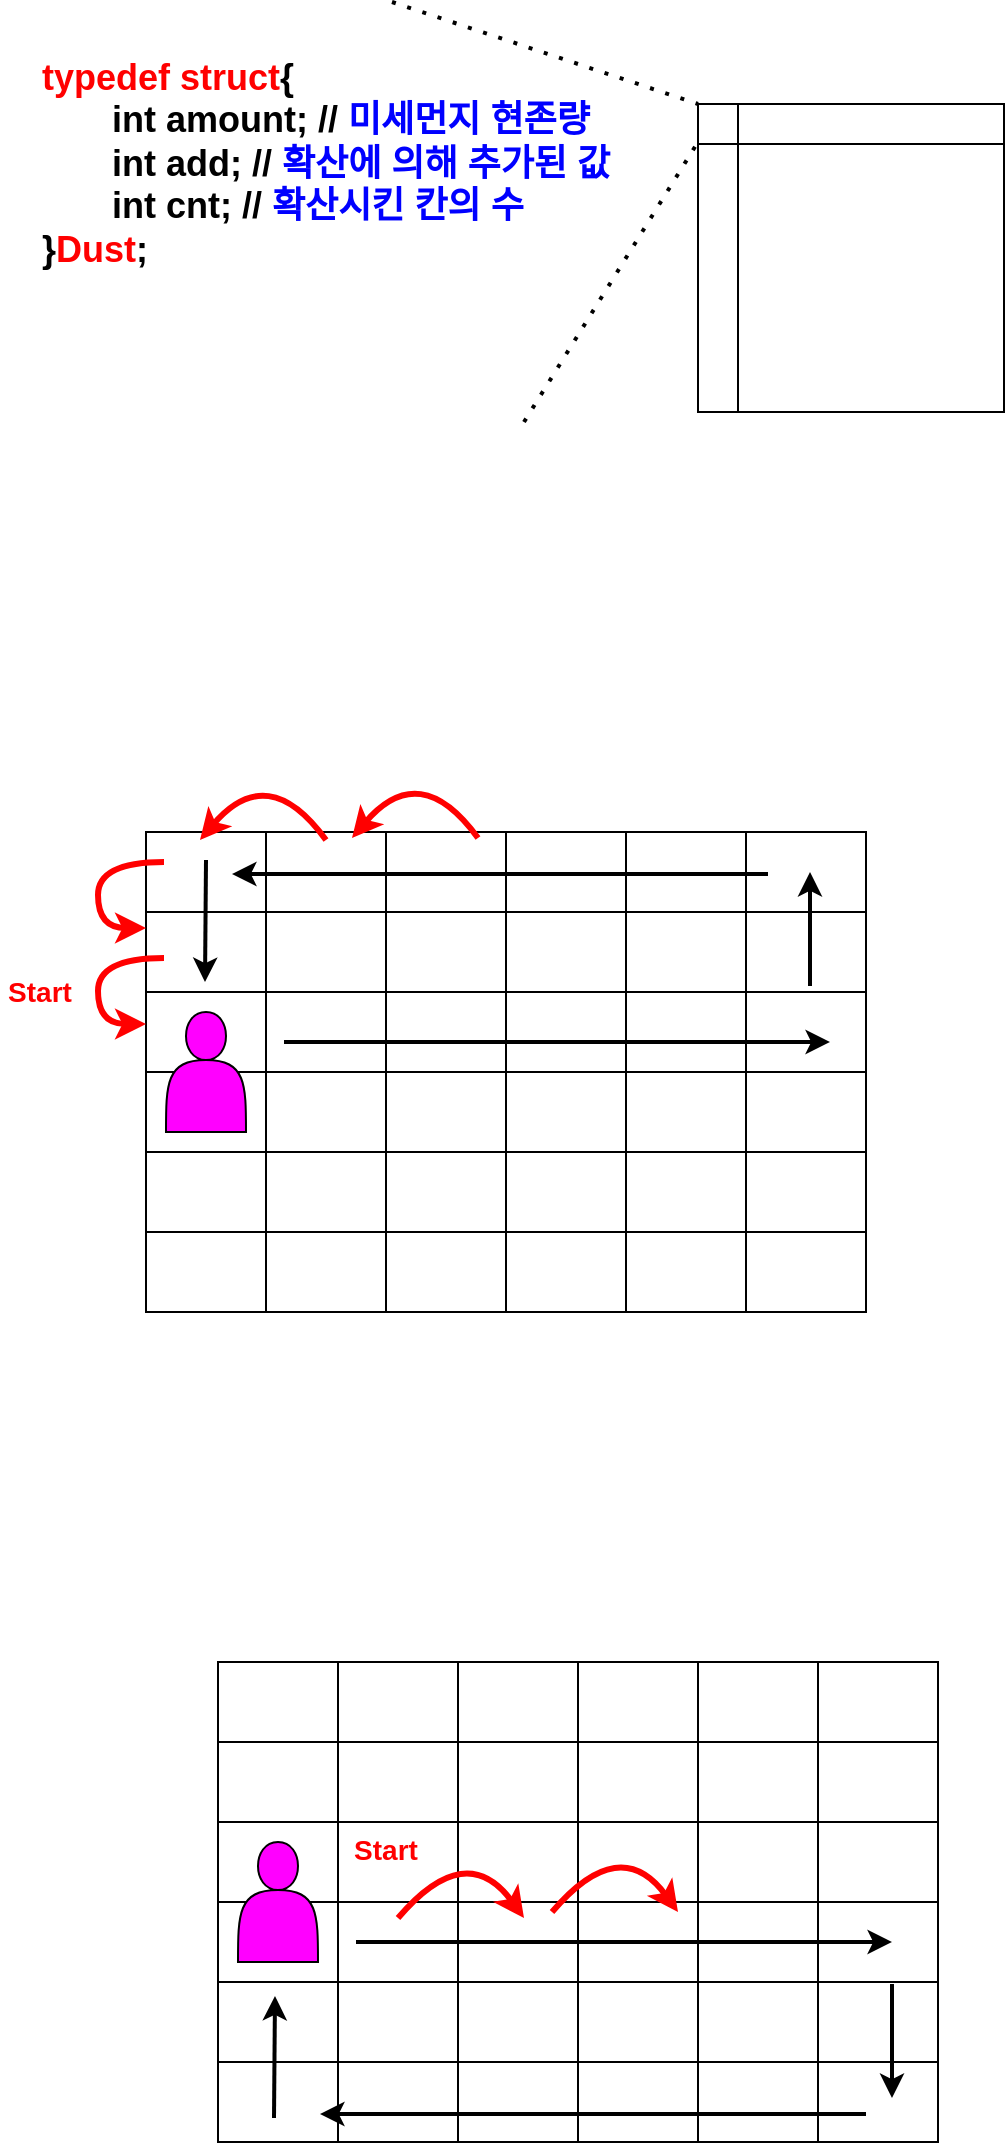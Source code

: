 <mxfile version="13.10.3" type="github">
  <diagram id="S2r66XX0g-EsAxE8tAft" name="Page-1">
    <mxGraphModel dx="1982" dy="837" grid="0" gridSize="10" guides="1" tooltips="1" connect="1" arrows="1" fold="1" page="0" pageScale="1" pageWidth="827" pageHeight="1169" math="0" shadow="0">
      <root>
        <mxCell id="0" />
        <mxCell id="1" parent="0" />
        <mxCell id="d57JCpqhOHIWvO8QlCZO-1" value="" style="shape=internalStorage;whiteSpace=wrap;html=1;backgroundOutline=1;" parent="1" vertex="1">
          <mxGeometry x="-481" y="-316" width="153" height="154" as="geometry" />
        </mxCell>
        <mxCell id="d57JCpqhOHIWvO8QlCZO-2" value="" style="endArrow=none;dashed=1;html=1;dashPattern=1 3;strokeWidth=2;entryX=0;entryY=0;entryDx=0;entryDy=0;" parent="1" target="d57JCpqhOHIWvO8QlCZO-1" edge="1">
          <mxGeometry width="50" height="50" relative="1" as="geometry">
            <mxPoint x="-634" y="-367" as="sourcePoint" />
            <mxPoint x="-604" y="-347" as="targetPoint" />
          </mxGeometry>
        </mxCell>
        <mxCell id="d57JCpqhOHIWvO8QlCZO-3" value="" style="endArrow=none;dashed=1;html=1;dashPattern=1 3;strokeWidth=2;" parent="1" edge="1">
          <mxGeometry width="50" height="50" relative="1" as="geometry">
            <mxPoint x="-568" y="-157" as="sourcePoint" />
            <mxPoint x="-481" y="-297" as="targetPoint" />
          </mxGeometry>
        </mxCell>
        <mxCell id="d57JCpqhOHIWvO8QlCZO-4" value="&lt;b style=&quot;font-size: 18px&quot;&gt;&lt;font color=&quot;#ff0000&quot;&gt;typedef struct&lt;/font&gt;{&lt;br&gt;&amp;nbsp; &amp;nbsp; &amp;nbsp; &amp;nbsp;int amount; // &lt;font color=&quot;#0000ff&quot;&gt;미세먼지 현존량&lt;/font&gt;&lt;br&gt;&amp;nbsp; &amp;nbsp; &amp;nbsp; &amp;nbsp;int add; // &lt;font color=&quot;#0000ff&quot;&gt;확산에 의해 추가된 값&lt;/font&gt;&lt;br&gt;&amp;nbsp; &amp;nbsp; &amp;nbsp; &amp;nbsp;int cnt; // &lt;font color=&quot;#0000ff&quot;&gt;확산시킨 칸의 수&lt;/font&gt;&lt;br&gt;}&lt;font color=&quot;#ff0000&quot;&gt;Dust&lt;/font&gt;;&lt;/b&gt;" style="text;html=1;strokeColor=none;fillColor=none;align=left;verticalAlign=middle;whiteSpace=wrap;rounded=0;" parent="1" vertex="1">
          <mxGeometry x="-811" y="-335" width="347" height="98" as="geometry" />
        </mxCell>
        <mxCell id="d57JCpqhOHIWvO8QlCZO-5" value="" style="shape=table;html=1;whiteSpace=wrap;startSize=0;container=1;collapsible=0;childLayout=tableLayout;" parent="1" vertex="1">
          <mxGeometry x="-757" y="48" width="180" height="120" as="geometry" />
        </mxCell>
        <mxCell id="d57JCpqhOHIWvO8QlCZO-6" value="" style="shape=partialRectangle;html=1;whiteSpace=wrap;collapsible=0;dropTarget=0;pointerEvents=0;fillColor=none;top=0;left=0;bottom=0;right=0;points=[[0,0.5],[1,0.5]];portConstraint=eastwest;" parent="d57JCpqhOHIWvO8QlCZO-5" vertex="1">
          <mxGeometry width="180" height="40" as="geometry" />
        </mxCell>
        <mxCell id="d57JCpqhOHIWvO8QlCZO-7" value="" style="shape=partialRectangle;html=1;whiteSpace=wrap;connectable=0;fillColor=none;top=0;left=0;bottom=0;right=0;overflow=hidden;" parent="d57JCpqhOHIWvO8QlCZO-6" vertex="1">
          <mxGeometry width="60" height="40" as="geometry" />
        </mxCell>
        <mxCell id="d57JCpqhOHIWvO8QlCZO-8" value="" style="shape=partialRectangle;html=1;whiteSpace=wrap;connectable=0;fillColor=none;top=0;left=0;bottom=0;right=0;overflow=hidden;" parent="d57JCpqhOHIWvO8QlCZO-6" vertex="1">
          <mxGeometry x="60" width="60" height="40" as="geometry" />
        </mxCell>
        <mxCell id="d57JCpqhOHIWvO8QlCZO-9" value="" style="shape=partialRectangle;html=1;whiteSpace=wrap;connectable=0;fillColor=none;top=0;left=0;bottom=0;right=0;overflow=hidden;" parent="d57JCpqhOHIWvO8QlCZO-6" vertex="1">
          <mxGeometry x="120" width="60" height="40" as="geometry" />
        </mxCell>
        <mxCell id="d57JCpqhOHIWvO8QlCZO-10" value="" style="shape=partialRectangle;html=1;whiteSpace=wrap;collapsible=0;dropTarget=0;pointerEvents=0;fillColor=none;top=0;left=0;bottom=0;right=0;points=[[0,0.5],[1,0.5]];portConstraint=eastwest;" parent="d57JCpqhOHIWvO8QlCZO-5" vertex="1">
          <mxGeometry y="40" width="180" height="40" as="geometry" />
        </mxCell>
        <mxCell id="d57JCpqhOHIWvO8QlCZO-11" value="" style="shape=partialRectangle;html=1;whiteSpace=wrap;connectable=0;fillColor=none;top=0;left=0;bottom=0;right=0;overflow=hidden;" parent="d57JCpqhOHIWvO8QlCZO-10" vertex="1">
          <mxGeometry width="60" height="40" as="geometry" />
        </mxCell>
        <mxCell id="d57JCpqhOHIWvO8QlCZO-12" value="" style="shape=partialRectangle;html=1;whiteSpace=wrap;connectable=0;fillColor=none;top=0;left=0;bottom=0;right=0;overflow=hidden;" parent="d57JCpqhOHIWvO8QlCZO-10" vertex="1">
          <mxGeometry x="60" width="60" height="40" as="geometry" />
        </mxCell>
        <mxCell id="d57JCpqhOHIWvO8QlCZO-13" value="" style="shape=partialRectangle;html=1;whiteSpace=wrap;connectable=0;fillColor=none;top=0;left=0;bottom=0;right=0;overflow=hidden;" parent="d57JCpqhOHIWvO8QlCZO-10" vertex="1">
          <mxGeometry x="120" width="60" height="40" as="geometry" />
        </mxCell>
        <mxCell id="d57JCpqhOHIWvO8QlCZO-14" value="" style="shape=partialRectangle;html=1;whiteSpace=wrap;collapsible=0;dropTarget=0;pointerEvents=0;fillColor=none;top=0;left=0;bottom=0;right=0;points=[[0,0.5],[1,0.5]];portConstraint=eastwest;" parent="d57JCpqhOHIWvO8QlCZO-5" vertex="1">
          <mxGeometry y="80" width="180" height="40" as="geometry" />
        </mxCell>
        <mxCell id="d57JCpqhOHIWvO8QlCZO-15" value="" style="shape=partialRectangle;html=1;whiteSpace=wrap;connectable=0;fillColor=none;top=0;left=0;bottom=0;right=0;overflow=hidden;" parent="d57JCpqhOHIWvO8QlCZO-14" vertex="1">
          <mxGeometry width="60" height="40" as="geometry" />
        </mxCell>
        <mxCell id="d57JCpqhOHIWvO8QlCZO-16" value="" style="shape=partialRectangle;html=1;whiteSpace=wrap;connectable=0;fillColor=none;top=0;left=0;bottom=0;right=0;overflow=hidden;" parent="d57JCpqhOHIWvO8QlCZO-14" vertex="1">
          <mxGeometry x="60" width="60" height="40" as="geometry" />
        </mxCell>
        <mxCell id="d57JCpqhOHIWvO8QlCZO-17" value="" style="shape=partialRectangle;html=1;whiteSpace=wrap;connectable=0;fillColor=none;top=0;left=0;bottom=0;right=0;overflow=hidden;" parent="d57JCpqhOHIWvO8QlCZO-14" vertex="1">
          <mxGeometry x="120" width="60" height="40" as="geometry" />
        </mxCell>
        <mxCell id="d57JCpqhOHIWvO8QlCZO-22" value="" style="shape=table;html=1;whiteSpace=wrap;startSize=0;container=1;collapsible=0;childLayout=tableLayout;" parent="1" vertex="1">
          <mxGeometry x="-577" y="48" width="180" height="120" as="geometry" />
        </mxCell>
        <mxCell id="d57JCpqhOHIWvO8QlCZO-23" value="" style="shape=partialRectangle;html=1;whiteSpace=wrap;collapsible=0;dropTarget=0;pointerEvents=0;fillColor=none;top=0;left=0;bottom=0;right=0;points=[[0,0.5],[1,0.5]];portConstraint=eastwest;" parent="d57JCpqhOHIWvO8QlCZO-22" vertex="1">
          <mxGeometry width="180" height="40" as="geometry" />
        </mxCell>
        <mxCell id="d57JCpqhOHIWvO8QlCZO-24" value="" style="shape=partialRectangle;html=1;whiteSpace=wrap;connectable=0;fillColor=none;top=0;left=0;bottom=0;right=0;overflow=hidden;" parent="d57JCpqhOHIWvO8QlCZO-23" vertex="1">
          <mxGeometry width="60" height="40" as="geometry" />
        </mxCell>
        <mxCell id="d57JCpqhOHIWvO8QlCZO-25" value="" style="shape=partialRectangle;html=1;whiteSpace=wrap;connectable=0;fillColor=none;top=0;left=0;bottom=0;right=0;overflow=hidden;" parent="d57JCpqhOHIWvO8QlCZO-23" vertex="1">
          <mxGeometry x="60" width="60" height="40" as="geometry" />
        </mxCell>
        <mxCell id="d57JCpqhOHIWvO8QlCZO-26" value="" style="shape=partialRectangle;html=1;whiteSpace=wrap;connectable=0;fillColor=none;top=0;left=0;bottom=0;right=0;overflow=hidden;" parent="d57JCpqhOHIWvO8QlCZO-23" vertex="1">
          <mxGeometry x="120" width="60" height="40" as="geometry" />
        </mxCell>
        <mxCell id="d57JCpqhOHIWvO8QlCZO-27" value="" style="shape=partialRectangle;html=1;whiteSpace=wrap;collapsible=0;dropTarget=0;pointerEvents=0;fillColor=none;top=0;left=0;bottom=0;right=0;points=[[0,0.5],[1,0.5]];portConstraint=eastwest;" parent="d57JCpqhOHIWvO8QlCZO-22" vertex="1">
          <mxGeometry y="40" width="180" height="40" as="geometry" />
        </mxCell>
        <mxCell id="d57JCpqhOHIWvO8QlCZO-28" value="" style="shape=partialRectangle;html=1;whiteSpace=wrap;connectable=0;fillColor=none;top=0;left=0;bottom=0;right=0;overflow=hidden;" parent="d57JCpqhOHIWvO8QlCZO-27" vertex="1">
          <mxGeometry width="60" height="40" as="geometry" />
        </mxCell>
        <mxCell id="d57JCpqhOHIWvO8QlCZO-29" value="" style="shape=partialRectangle;html=1;whiteSpace=wrap;connectable=0;fillColor=none;top=0;left=0;bottom=0;right=0;overflow=hidden;" parent="d57JCpqhOHIWvO8QlCZO-27" vertex="1">
          <mxGeometry x="60" width="60" height="40" as="geometry" />
        </mxCell>
        <mxCell id="d57JCpqhOHIWvO8QlCZO-30" value="" style="shape=partialRectangle;html=1;whiteSpace=wrap;connectable=0;fillColor=none;top=0;left=0;bottom=0;right=0;overflow=hidden;" parent="d57JCpqhOHIWvO8QlCZO-27" vertex="1">
          <mxGeometry x="120" width="60" height="40" as="geometry" />
        </mxCell>
        <mxCell id="d57JCpqhOHIWvO8QlCZO-31" value="" style="shape=partialRectangle;html=1;whiteSpace=wrap;collapsible=0;dropTarget=0;pointerEvents=0;fillColor=none;top=0;left=0;bottom=0;right=0;points=[[0,0.5],[1,0.5]];portConstraint=eastwest;" parent="d57JCpqhOHIWvO8QlCZO-22" vertex="1">
          <mxGeometry y="80" width="180" height="40" as="geometry" />
        </mxCell>
        <mxCell id="d57JCpqhOHIWvO8QlCZO-32" value="" style="shape=partialRectangle;html=1;whiteSpace=wrap;connectable=0;fillColor=none;top=0;left=0;bottom=0;right=0;overflow=hidden;" parent="d57JCpqhOHIWvO8QlCZO-31" vertex="1">
          <mxGeometry width="60" height="40" as="geometry" />
        </mxCell>
        <mxCell id="d57JCpqhOHIWvO8QlCZO-33" value="" style="shape=partialRectangle;html=1;whiteSpace=wrap;connectable=0;fillColor=none;top=0;left=0;bottom=0;right=0;overflow=hidden;" parent="d57JCpqhOHIWvO8QlCZO-31" vertex="1">
          <mxGeometry x="60" width="60" height="40" as="geometry" />
        </mxCell>
        <mxCell id="d57JCpqhOHIWvO8QlCZO-34" value="" style="shape=partialRectangle;html=1;whiteSpace=wrap;connectable=0;fillColor=none;top=0;left=0;bottom=0;right=0;overflow=hidden;" parent="d57JCpqhOHIWvO8QlCZO-31" vertex="1">
          <mxGeometry x="120" width="60" height="40" as="geometry" />
        </mxCell>
        <mxCell id="d57JCpqhOHIWvO8QlCZO-35" value="" style="shape=table;html=1;whiteSpace=wrap;startSize=0;container=1;collapsible=0;childLayout=tableLayout;" parent="1" vertex="1">
          <mxGeometry x="-757" y="168" width="180" height="120" as="geometry" />
        </mxCell>
        <mxCell id="d57JCpqhOHIWvO8QlCZO-36" value="" style="shape=partialRectangle;html=1;whiteSpace=wrap;collapsible=0;dropTarget=0;pointerEvents=0;fillColor=none;top=0;left=0;bottom=0;right=0;points=[[0,0.5],[1,0.5]];portConstraint=eastwest;" parent="d57JCpqhOHIWvO8QlCZO-35" vertex="1">
          <mxGeometry width="180" height="40" as="geometry" />
        </mxCell>
        <mxCell id="d57JCpqhOHIWvO8QlCZO-37" value="" style="shape=partialRectangle;html=1;whiteSpace=wrap;connectable=0;fillColor=none;top=0;left=0;bottom=0;right=0;overflow=hidden;" parent="d57JCpqhOHIWvO8QlCZO-36" vertex="1">
          <mxGeometry width="60" height="40" as="geometry" />
        </mxCell>
        <mxCell id="d57JCpqhOHIWvO8QlCZO-38" value="" style="shape=partialRectangle;html=1;whiteSpace=wrap;connectable=0;fillColor=none;top=0;left=0;bottom=0;right=0;overflow=hidden;" parent="d57JCpqhOHIWvO8QlCZO-36" vertex="1">
          <mxGeometry x="60" width="60" height="40" as="geometry" />
        </mxCell>
        <mxCell id="d57JCpqhOHIWvO8QlCZO-39" value="" style="shape=partialRectangle;html=1;whiteSpace=wrap;connectable=0;fillColor=none;top=0;left=0;bottom=0;right=0;overflow=hidden;" parent="d57JCpqhOHIWvO8QlCZO-36" vertex="1">
          <mxGeometry x="120" width="60" height="40" as="geometry" />
        </mxCell>
        <mxCell id="d57JCpqhOHIWvO8QlCZO-40" value="" style="shape=partialRectangle;html=1;whiteSpace=wrap;collapsible=0;dropTarget=0;pointerEvents=0;fillColor=none;top=0;left=0;bottom=0;right=0;points=[[0,0.5],[1,0.5]];portConstraint=eastwest;" parent="d57JCpqhOHIWvO8QlCZO-35" vertex="1">
          <mxGeometry y="40" width="180" height="40" as="geometry" />
        </mxCell>
        <mxCell id="d57JCpqhOHIWvO8QlCZO-41" value="" style="shape=partialRectangle;html=1;whiteSpace=wrap;connectable=0;fillColor=none;top=0;left=0;bottom=0;right=0;overflow=hidden;" parent="d57JCpqhOHIWvO8QlCZO-40" vertex="1">
          <mxGeometry width="60" height="40" as="geometry" />
        </mxCell>
        <mxCell id="d57JCpqhOHIWvO8QlCZO-42" value="" style="shape=partialRectangle;html=1;whiteSpace=wrap;connectable=0;fillColor=none;top=0;left=0;bottom=0;right=0;overflow=hidden;" parent="d57JCpqhOHIWvO8QlCZO-40" vertex="1">
          <mxGeometry x="60" width="60" height="40" as="geometry" />
        </mxCell>
        <mxCell id="d57JCpqhOHIWvO8QlCZO-43" value="" style="shape=partialRectangle;html=1;whiteSpace=wrap;connectable=0;fillColor=none;top=0;left=0;bottom=0;right=0;overflow=hidden;" parent="d57JCpqhOHIWvO8QlCZO-40" vertex="1">
          <mxGeometry x="120" width="60" height="40" as="geometry" />
        </mxCell>
        <mxCell id="d57JCpqhOHIWvO8QlCZO-44" value="" style="shape=partialRectangle;html=1;whiteSpace=wrap;collapsible=0;dropTarget=0;pointerEvents=0;fillColor=none;top=0;left=0;bottom=0;right=0;points=[[0,0.5],[1,0.5]];portConstraint=eastwest;" parent="d57JCpqhOHIWvO8QlCZO-35" vertex="1">
          <mxGeometry y="80" width="180" height="40" as="geometry" />
        </mxCell>
        <mxCell id="d57JCpqhOHIWvO8QlCZO-45" value="" style="shape=partialRectangle;html=1;whiteSpace=wrap;connectable=0;fillColor=none;top=0;left=0;bottom=0;right=0;overflow=hidden;" parent="d57JCpqhOHIWvO8QlCZO-44" vertex="1">
          <mxGeometry width="60" height="40" as="geometry" />
        </mxCell>
        <mxCell id="d57JCpqhOHIWvO8QlCZO-46" value="" style="shape=partialRectangle;html=1;whiteSpace=wrap;connectable=0;fillColor=none;top=0;left=0;bottom=0;right=0;overflow=hidden;" parent="d57JCpqhOHIWvO8QlCZO-44" vertex="1">
          <mxGeometry x="60" width="60" height="40" as="geometry" />
        </mxCell>
        <mxCell id="d57JCpqhOHIWvO8QlCZO-47" value="" style="shape=partialRectangle;html=1;whiteSpace=wrap;connectable=0;fillColor=none;top=0;left=0;bottom=0;right=0;overflow=hidden;" parent="d57JCpqhOHIWvO8QlCZO-44" vertex="1">
          <mxGeometry x="120" width="60" height="40" as="geometry" />
        </mxCell>
        <mxCell id="d57JCpqhOHIWvO8QlCZO-48" value="" style="shape=table;html=1;whiteSpace=wrap;startSize=0;container=1;collapsible=0;childLayout=tableLayout;" parent="1" vertex="1">
          <mxGeometry x="-577" y="168" width="180" height="120" as="geometry" />
        </mxCell>
        <mxCell id="d57JCpqhOHIWvO8QlCZO-49" value="" style="shape=partialRectangle;html=1;whiteSpace=wrap;collapsible=0;dropTarget=0;pointerEvents=0;fillColor=none;top=0;left=0;bottom=0;right=0;points=[[0,0.5],[1,0.5]];portConstraint=eastwest;" parent="d57JCpqhOHIWvO8QlCZO-48" vertex="1">
          <mxGeometry width="180" height="40" as="geometry" />
        </mxCell>
        <mxCell id="d57JCpqhOHIWvO8QlCZO-50" value="" style="shape=partialRectangle;html=1;whiteSpace=wrap;connectable=0;fillColor=none;top=0;left=0;bottom=0;right=0;overflow=hidden;" parent="d57JCpqhOHIWvO8QlCZO-49" vertex="1">
          <mxGeometry width="60" height="40" as="geometry" />
        </mxCell>
        <mxCell id="d57JCpqhOHIWvO8QlCZO-51" value="" style="shape=partialRectangle;html=1;whiteSpace=wrap;connectable=0;fillColor=none;top=0;left=0;bottom=0;right=0;overflow=hidden;" parent="d57JCpqhOHIWvO8QlCZO-49" vertex="1">
          <mxGeometry x="60" width="60" height="40" as="geometry" />
        </mxCell>
        <mxCell id="d57JCpqhOHIWvO8QlCZO-52" value="" style="shape=partialRectangle;html=1;whiteSpace=wrap;connectable=0;fillColor=none;top=0;left=0;bottom=0;right=0;overflow=hidden;" parent="d57JCpqhOHIWvO8QlCZO-49" vertex="1">
          <mxGeometry x="120" width="60" height="40" as="geometry" />
        </mxCell>
        <mxCell id="d57JCpqhOHIWvO8QlCZO-53" value="" style="shape=partialRectangle;html=1;whiteSpace=wrap;collapsible=0;dropTarget=0;pointerEvents=0;fillColor=none;top=0;left=0;bottom=0;right=0;points=[[0,0.5],[1,0.5]];portConstraint=eastwest;" parent="d57JCpqhOHIWvO8QlCZO-48" vertex="1">
          <mxGeometry y="40" width="180" height="40" as="geometry" />
        </mxCell>
        <mxCell id="d57JCpqhOHIWvO8QlCZO-54" value="" style="shape=partialRectangle;html=1;whiteSpace=wrap;connectable=0;fillColor=none;top=0;left=0;bottom=0;right=0;overflow=hidden;" parent="d57JCpqhOHIWvO8QlCZO-53" vertex="1">
          <mxGeometry width="60" height="40" as="geometry" />
        </mxCell>
        <mxCell id="d57JCpqhOHIWvO8QlCZO-55" value="" style="shape=partialRectangle;html=1;whiteSpace=wrap;connectable=0;fillColor=none;top=0;left=0;bottom=0;right=0;overflow=hidden;" parent="d57JCpqhOHIWvO8QlCZO-53" vertex="1">
          <mxGeometry x="60" width="60" height="40" as="geometry" />
        </mxCell>
        <mxCell id="d57JCpqhOHIWvO8QlCZO-56" value="" style="shape=partialRectangle;html=1;whiteSpace=wrap;connectable=0;fillColor=none;top=0;left=0;bottom=0;right=0;overflow=hidden;" parent="d57JCpqhOHIWvO8QlCZO-53" vertex="1">
          <mxGeometry x="120" width="60" height="40" as="geometry" />
        </mxCell>
        <mxCell id="d57JCpqhOHIWvO8QlCZO-57" value="" style="shape=partialRectangle;html=1;whiteSpace=wrap;collapsible=0;dropTarget=0;pointerEvents=0;fillColor=none;top=0;left=0;bottom=0;right=0;points=[[0,0.5],[1,0.5]];portConstraint=eastwest;" parent="d57JCpqhOHIWvO8QlCZO-48" vertex="1">
          <mxGeometry y="80" width="180" height="40" as="geometry" />
        </mxCell>
        <mxCell id="d57JCpqhOHIWvO8QlCZO-58" value="" style="shape=partialRectangle;html=1;whiteSpace=wrap;connectable=0;fillColor=none;top=0;left=0;bottom=0;right=0;overflow=hidden;" parent="d57JCpqhOHIWvO8QlCZO-57" vertex="1">
          <mxGeometry width="60" height="40" as="geometry" />
        </mxCell>
        <mxCell id="d57JCpqhOHIWvO8QlCZO-59" value="" style="shape=partialRectangle;html=1;whiteSpace=wrap;connectable=0;fillColor=none;top=0;left=0;bottom=0;right=0;overflow=hidden;" parent="d57JCpqhOHIWvO8QlCZO-57" vertex="1">
          <mxGeometry x="60" width="60" height="40" as="geometry" />
        </mxCell>
        <mxCell id="d57JCpqhOHIWvO8QlCZO-60" value="" style="shape=partialRectangle;html=1;whiteSpace=wrap;connectable=0;fillColor=none;top=0;left=0;bottom=0;right=0;overflow=hidden;" parent="d57JCpqhOHIWvO8QlCZO-57" vertex="1">
          <mxGeometry x="120" width="60" height="40" as="geometry" />
        </mxCell>
        <mxCell id="d57JCpqhOHIWvO8QlCZO-61" value="" style="shape=actor;whiteSpace=wrap;html=1;fillColor=#FF00FF;" parent="1" vertex="1">
          <mxGeometry x="-747" y="138" width="40" height="60" as="geometry" />
        </mxCell>
        <mxCell id="d57JCpqhOHIWvO8QlCZO-63" value="" style="endArrow=classic;html=1;strokeWidth=2;" parent="1" edge="1">
          <mxGeometry width="50" height="50" relative="1" as="geometry">
            <mxPoint x="-688" y="153" as="sourcePoint" />
            <mxPoint x="-415" y="153" as="targetPoint" />
          </mxGeometry>
        </mxCell>
        <mxCell id="d57JCpqhOHIWvO8QlCZO-64" value="" style="endArrow=classic;html=1;strokeWidth=2;" parent="1" edge="1">
          <mxGeometry width="50" height="50" relative="1" as="geometry">
            <mxPoint x="-425" y="125" as="sourcePoint" />
            <mxPoint x="-425" y="68" as="targetPoint" />
          </mxGeometry>
        </mxCell>
        <mxCell id="d57JCpqhOHIWvO8QlCZO-65" value="" style="endArrow=classic;html=1;strokeWidth=2;" parent="1" edge="1">
          <mxGeometry width="50" height="50" relative="1" as="geometry">
            <mxPoint x="-446" y="69" as="sourcePoint" />
            <mxPoint x="-714" y="69" as="targetPoint" />
          </mxGeometry>
        </mxCell>
        <mxCell id="d57JCpqhOHIWvO8QlCZO-66" value="" style="endArrow=classic;html=1;strokeWidth=2;" parent="1" edge="1">
          <mxGeometry width="50" height="50" relative="1" as="geometry">
            <mxPoint x="-727" y="62" as="sourcePoint" />
            <mxPoint x="-727.5" y="123" as="targetPoint" />
          </mxGeometry>
        </mxCell>
        <mxCell id="d57JCpqhOHIWvO8QlCZO-67" value="" style="curved=1;endArrow=classic;html=1;strokeWidth=3;strokeColor=#FF0000;" parent="1" edge="1">
          <mxGeometry width="50" height="50" relative="1" as="geometry">
            <mxPoint x="-748" y="111" as="sourcePoint" />
            <mxPoint x="-757" y="144" as="targetPoint" />
            <Array as="points">
              <mxPoint x="-781" y="111" />
              <mxPoint x="-781" y="144" />
            </Array>
          </mxGeometry>
        </mxCell>
        <mxCell id="d57JCpqhOHIWvO8QlCZO-69" value="&lt;font style=&quot;font-size: 14px&quot; color=&quot;#ff0000&quot;&gt;&lt;b&gt;Start&lt;/b&gt;&lt;/font&gt;" style="text;html=1;strokeColor=none;fillColor=none;align=center;verticalAlign=middle;whiteSpace=wrap;rounded=0;" parent="1" vertex="1">
          <mxGeometry x="-830" y="118" width="40" height="20" as="geometry" />
        </mxCell>
        <mxCell id="d57JCpqhOHIWvO8QlCZO-70" value="" style="curved=1;endArrow=classic;html=1;strokeWidth=3;strokeColor=#FF0000;" parent="1" edge="1">
          <mxGeometry width="50" height="50" relative="1" as="geometry">
            <mxPoint x="-748" y="63" as="sourcePoint" />
            <mxPoint x="-757" y="96" as="targetPoint" />
            <Array as="points">
              <mxPoint x="-781" y="63" />
              <mxPoint x="-781" y="96" />
            </Array>
          </mxGeometry>
        </mxCell>
        <mxCell id="d57JCpqhOHIWvO8QlCZO-71" value="" style="curved=1;endArrow=classic;html=1;strokeWidth=3;strokeColor=#FF0000;" parent="1" edge="1">
          <mxGeometry width="50" height="50" relative="1" as="geometry">
            <mxPoint x="-667" y="52" as="sourcePoint" />
            <mxPoint x="-730" y="52" as="targetPoint" />
            <Array as="points">
              <mxPoint x="-696" y="12" />
            </Array>
          </mxGeometry>
        </mxCell>
        <mxCell id="d57JCpqhOHIWvO8QlCZO-72" value="" style="curved=1;endArrow=classic;html=1;strokeWidth=3;strokeColor=#FF0000;" parent="1" edge="1">
          <mxGeometry width="50" height="50" relative="1" as="geometry">
            <mxPoint x="-591" y="51" as="sourcePoint" />
            <mxPoint x="-654" y="51" as="targetPoint" />
            <Array as="points">
              <mxPoint x="-620" y="11" />
            </Array>
          </mxGeometry>
        </mxCell>
        <mxCell id="-0185rRZfGU8UhvXT_gh-63" value="" style="shape=table;html=1;whiteSpace=wrap;startSize=0;container=1;collapsible=0;childLayout=tableLayout;" vertex="1" parent="1">
          <mxGeometry x="-721" y="463" width="180" height="120" as="geometry" />
        </mxCell>
        <mxCell id="-0185rRZfGU8UhvXT_gh-64" value="" style="shape=partialRectangle;html=1;whiteSpace=wrap;collapsible=0;dropTarget=0;pointerEvents=0;fillColor=none;top=0;left=0;bottom=0;right=0;points=[[0,0.5],[1,0.5]];portConstraint=eastwest;" vertex="1" parent="-0185rRZfGU8UhvXT_gh-63">
          <mxGeometry width="180" height="40" as="geometry" />
        </mxCell>
        <mxCell id="-0185rRZfGU8UhvXT_gh-65" value="" style="shape=partialRectangle;html=1;whiteSpace=wrap;connectable=0;fillColor=none;top=0;left=0;bottom=0;right=0;overflow=hidden;" vertex="1" parent="-0185rRZfGU8UhvXT_gh-64">
          <mxGeometry width="60" height="40" as="geometry" />
        </mxCell>
        <mxCell id="-0185rRZfGU8UhvXT_gh-66" value="" style="shape=partialRectangle;html=1;whiteSpace=wrap;connectable=0;fillColor=none;top=0;left=0;bottom=0;right=0;overflow=hidden;" vertex="1" parent="-0185rRZfGU8UhvXT_gh-64">
          <mxGeometry x="60" width="60" height="40" as="geometry" />
        </mxCell>
        <mxCell id="-0185rRZfGU8UhvXT_gh-67" value="" style="shape=partialRectangle;html=1;whiteSpace=wrap;connectable=0;fillColor=none;top=0;left=0;bottom=0;right=0;overflow=hidden;" vertex="1" parent="-0185rRZfGU8UhvXT_gh-64">
          <mxGeometry x="120" width="60" height="40" as="geometry" />
        </mxCell>
        <mxCell id="-0185rRZfGU8UhvXT_gh-68" value="" style="shape=partialRectangle;html=1;whiteSpace=wrap;collapsible=0;dropTarget=0;pointerEvents=0;fillColor=none;top=0;left=0;bottom=0;right=0;points=[[0,0.5],[1,0.5]];portConstraint=eastwest;" vertex="1" parent="-0185rRZfGU8UhvXT_gh-63">
          <mxGeometry y="40" width="180" height="40" as="geometry" />
        </mxCell>
        <mxCell id="-0185rRZfGU8UhvXT_gh-69" value="" style="shape=partialRectangle;html=1;whiteSpace=wrap;connectable=0;fillColor=none;top=0;left=0;bottom=0;right=0;overflow=hidden;" vertex="1" parent="-0185rRZfGU8UhvXT_gh-68">
          <mxGeometry width="60" height="40" as="geometry" />
        </mxCell>
        <mxCell id="-0185rRZfGU8UhvXT_gh-70" value="" style="shape=partialRectangle;html=1;whiteSpace=wrap;connectable=0;fillColor=none;top=0;left=0;bottom=0;right=0;overflow=hidden;" vertex="1" parent="-0185rRZfGU8UhvXT_gh-68">
          <mxGeometry x="60" width="60" height="40" as="geometry" />
        </mxCell>
        <mxCell id="-0185rRZfGU8UhvXT_gh-71" value="" style="shape=partialRectangle;html=1;whiteSpace=wrap;connectable=0;fillColor=none;top=0;left=0;bottom=0;right=0;overflow=hidden;" vertex="1" parent="-0185rRZfGU8UhvXT_gh-68">
          <mxGeometry x="120" width="60" height="40" as="geometry" />
        </mxCell>
        <mxCell id="-0185rRZfGU8UhvXT_gh-72" value="" style="shape=partialRectangle;html=1;whiteSpace=wrap;collapsible=0;dropTarget=0;pointerEvents=0;fillColor=none;top=0;left=0;bottom=0;right=0;points=[[0,0.5],[1,0.5]];portConstraint=eastwest;" vertex="1" parent="-0185rRZfGU8UhvXT_gh-63">
          <mxGeometry y="80" width="180" height="40" as="geometry" />
        </mxCell>
        <mxCell id="-0185rRZfGU8UhvXT_gh-73" value="" style="shape=partialRectangle;html=1;whiteSpace=wrap;connectable=0;fillColor=none;top=0;left=0;bottom=0;right=0;overflow=hidden;" vertex="1" parent="-0185rRZfGU8UhvXT_gh-72">
          <mxGeometry width="60" height="40" as="geometry" />
        </mxCell>
        <mxCell id="-0185rRZfGU8UhvXT_gh-74" value="" style="shape=partialRectangle;html=1;whiteSpace=wrap;connectable=0;fillColor=none;top=0;left=0;bottom=0;right=0;overflow=hidden;" vertex="1" parent="-0185rRZfGU8UhvXT_gh-72">
          <mxGeometry x="60" width="60" height="40" as="geometry" />
        </mxCell>
        <mxCell id="-0185rRZfGU8UhvXT_gh-75" value="" style="shape=partialRectangle;html=1;whiteSpace=wrap;connectable=0;fillColor=none;top=0;left=0;bottom=0;right=0;overflow=hidden;" vertex="1" parent="-0185rRZfGU8UhvXT_gh-72">
          <mxGeometry x="120" width="60" height="40" as="geometry" />
        </mxCell>
        <mxCell id="-0185rRZfGU8UhvXT_gh-76" value="" style="shape=table;html=1;whiteSpace=wrap;startSize=0;container=1;collapsible=0;childLayout=tableLayout;" vertex="1" parent="1">
          <mxGeometry x="-541" y="463" width="180" height="120" as="geometry" />
        </mxCell>
        <mxCell id="-0185rRZfGU8UhvXT_gh-77" value="" style="shape=partialRectangle;html=1;whiteSpace=wrap;collapsible=0;dropTarget=0;pointerEvents=0;fillColor=none;top=0;left=0;bottom=0;right=0;points=[[0,0.5],[1,0.5]];portConstraint=eastwest;" vertex="1" parent="-0185rRZfGU8UhvXT_gh-76">
          <mxGeometry width="180" height="40" as="geometry" />
        </mxCell>
        <mxCell id="-0185rRZfGU8UhvXT_gh-78" value="" style="shape=partialRectangle;html=1;whiteSpace=wrap;connectable=0;fillColor=none;top=0;left=0;bottom=0;right=0;overflow=hidden;" vertex="1" parent="-0185rRZfGU8UhvXT_gh-77">
          <mxGeometry width="60" height="40" as="geometry" />
        </mxCell>
        <mxCell id="-0185rRZfGU8UhvXT_gh-79" value="" style="shape=partialRectangle;html=1;whiteSpace=wrap;connectable=0;fillColor=none;top=0;left=0;bottom=0;right=0;overflow=hidden;" vertex="1" parent="-0185rRZfGU8UhvXT_gh-77">
          <mxGeometry x="60" width="60" height="40" as="geometry" />
        </mxCell>
        <mxCell id="-0185rRZfGU8UhvXT_gh-80" value="" style="shape=partialRectangle;html=1;whiteSpace=wrap;connectable=0;fillColor=none;top=0;left=0;bottom=0;right=0;overflow=hidden;" vertex="1" parent="-0185rRZfGU8UhvXT_gh-77">
          <mxGeometry x="120" width="60" height="40" as="geometry" />
        </mxCell>
        <mxCell id="-0185rRZfGU8UhvXT_gh-81" value="" style="shape=partialRectangle;html=1;whiteSpace=wrap;collapsible=0;dropTarget=0;pointerEvents=0;fillColor=none;top=0;left=0;bottom=0;right=0;points=[[0,0.5],[1,0.5]];portConstraint=eastwest;" vertex="1" parent="-0185rRZfGU8UhvXT_gh-76">
          <mxGeometry y="40" width="180" height="40" as="geometry" />
        </mxCell>
        <mxCell id="-0185rRZfGU8UhvXT_gh-82" value="" style="shape=partialRectangle;html=1;whiteSpace=wrap;connectable=0;fillColor=none;top=0;left=0;bottom=0;right=0;overflow=hidden;" vertex="1" parent="-0185rRZfGU8UhvXT_gh-81">
          <mxGeometry width="60" height="40" as="geometry" />
        </mxCell>
        <mxCell id="-0185rRZfGU8UhvXT_gh-83" value="" style="shape=partialRectangle;html=1;whiteSpace=wrap;connectable=0;fillColor=none;top=0;left=0;bottom=0;right=0;overflow=hidden;" vertex="1" parent="-0185rRZfGU8UhvXT_gh-81">
          <mxGeometry x="60" width="60" height="40" as="geometry" />
        </mxCell>
        <mxCell id="-0185rRZfGU8UhvXT_gh-84" value="" style="shape=partialRectangle;html=1;whiteSpace=wrap;connectable=0;fillColor=none;top=0;left=0;bottom=0;right=0;overflow=hidden;" vertex="1" parent="-0185rRZfGU8UhvXT_gh-81">
          <mxGeometry x="120" width="60" height="40" as="geometry" />
        </mxCell>
        <mxCell id="-0185rRZfGU8UhvXT_gh-85" value="" style="shape=partialRectangle;html=1;whiteSpace=wrap;collapsible=0;dropTarget=0;pointerEvents=0;fillColor=none;top=0;left=0;bottom=0;right=0;points=[[0,0.5],[1,0.5]];portConstraint=eastwest;" vertex="1" parent="-0185rRZfGU8UhvXT_gh-76">
          <mxGeometry y="80" width="180" height="40" as="geometry" />
        </mxCell>
        <mxCell id="-0185rRZfGU8UhvXT_gh-86" value="" style="shape=partialRectangle;html=1;whiteSpace=wrap;connectable=0;fillColor=none;top=0;left=0;bottom=0;right=0;overflow=hidden;" vertex="1" parent="-0185rRZfGU8UhvXT_gh-85">
          <mxGeometry width="60" height="40" as="geometry" />
        </mxCell>
        <mxCell id="-0185rRZfGU8UhvXT_gh-87" value="" style="shape=partialRectangle;html=1;whiteSpace=wrap;connectable=0;fillColor=none;top=0;left=0;bottom=0;right=0;overflow=hidden;" vertex="1" parent="-0185rRZfGU8UhvXT_gh-85">
          <mxGeometry x="60" width="60" height="40" as="geometry" />
        </mxCell>
        <mxCell id="-0185rRZfGU8UhvXT_gh-88" value="" style="shape=partialRectangle;html=1;whiteSpace=wrap;connectable=0;fillColor=none;top=0;left=0;bottom=0;right=0;overflow=hidden;" vertex="1" parent="-0185rRZfGU8UhvXT_gh-85">
          <mxGeometry x="120" width="60" height="40" as="geometry" />
        </mxCell>
        <mxCell id="-0185rRZfGU8UhvXT_gh-89" value="" style="shape=table;html=1;whiteSpace=wrap;startSize=0;container=1;collapsible=0;childLayout=tableLayout;" vertex="1" parent="1">
          <mxGeometry x="-721" y="583" width="180" height="120" as="geometry" />
        </mxCell>
        <mxCell id="-0185rRZfGU8UhvXT_gh-90" value="" style="shape=partialRectangle;html=1;whiteSpace=wrap;collapsible=0;dropTarget=0;pointerEvents=0;fillColor=none;top=0;left=0;bottom=0;right=0;points=[[0,0.5],[1,0.5]];portConstraint=eastwest;" vertex="1" parent="-0185rRZfGU8UhvXT_gh-89">
          <mxGeometry width="180" height="40" as="geometry" />
        </mxCell>
        <mxCell id="-0185rRZfGU8UhvXT_gh-91" value="" style="shape=partialRectangle;html=1;whiteSpace=wrap;connectable=0;fillColor=none;top=0;left=0;bottom=0;right=0;overflow=hidden;" vertex="1" parent="-0185rRZfGU8UhvXT_gh-90">
          <mxGeometry width="60" height="40" as="geometry" />
        </mxCell>
        <mxCell id="-0185rRZfGU8UhvXT_gh-92" value="" style="shape=partialRectangle;html=1;whiteSpace=wrap;connectable=0;fillColor=none;top=0;left=0;bottom=0;right=0;overflow=hidden;" vertex="1" parent="-0185rRZfGU8UhvXT_gh-90">
          <mxGeometry x="60" width="60" height="40" as="geometry" />
        </mxCell>
        <mxCell id="-0185rRZfGU8UhvXT_gh-93" value="" style="shape=partialRectangle;html=1;whiteSpace=wrap;connectable=0;fillColor=none;top=0;left=0;bottom=0;right=0;overflow=hidden;" vertex="1" parent="-0185rRZfGU8UhvXT_gh-90">
          <mxGeometry x="120" width="60" height="40" as="geometry" />
        </mxCell>
        <mxCell id="-0185rRZfGU8UhvXT_gh-94" value="" style="shape=partialRectangle;html=1;whiteSpace=wrap;collapsible=0;dropTarget=0;pointerEvents=0;fillColor=none;top=0;left=0;bottom=0;right=0;points=[[0,0.5],[1,0.5]];portConstraint=eastwest;" vertex="1" parent="-0185rRZfGU8UhvXT_gh-89">
          <mxGeometry y="40" width="180" height="40" as="geometry" />
        </mxCell>
        <mxCell id="-0185rRZfGU8UhvXT_gh-95" value="" style="shape=partialRectangle;html=1;whiteSpace=wrap;connectable=0;fillColor=none;top=0;left=0;bottom=0;right=0;overflow=hidden;" vertex="1" parent="-0185rRZfGU8UhvXT_gh-94">
          <mxGeometry width="60" height="40" as="geometry" />
        </mxCell>
        <mxCell id="-0185rRZfGU8UhvXT_gh-96" value="" style="shape=partialRectangle;html=1;whiteSpace=wrap;connectable=0;fillColor=none;top=0;left=0;bottom=0;right=0;overflow=hidden;" vertex="1" parent="-0185rRZfGU8UhvXT_gh-94">
          <mxGeometry x="60" width="60" height="40" as="geometry" />
        </mxCell>
        <mxCell id="-0185rRZfGU8UhvXT_gh-97" value="" style="shape=partialRectangle;html=1;whiteSpace=wrap;connectable=0;fillColor=none;top=0;left=0;bottom=0;right=0;overflow=hidden;" vertex="1" parent="-0185rRZfGU8UhvXT_gh-94">
          <mxGeometry x="120" width="60" height="40" as="geometry" />
        </mxCell>
        <mxCell id="-0185rRZfGU8UhvXT_gh-98" value="" style="shape=partialRectangle;html=1;whiteSpace=wrap;collapsible=0;dropTarget=0;pointerEvents=0;fillColor=none;top=0;left=0;bottom=0;right=0;points=[[0,0.5],[1,0.5]];portConstraint=eastwest;" vertex="1" parent="-0185rRZfGU8UhvXT_gh-89">
          <mxGeometry y="80" width="180" height="40" as="geometry" />
        </mxCell>
        <mxCell id="-0185rRZfGU8UhvXT_gh-99" value="" style="shape=partialRectangle;html=1;whiteSpace=wrap;connectable=0;fillColor=none;top=0;left=0;bottom=0;right=0;overflow=hidden;" vertex="1" parent="-0185rRZfGU8UhvXT_gh-98">
          <mxGeometry width="60" height="40" as="geometry" />
        </mxCell>
        <mxCell id="-0185rRZfGU8UhvXT_gh-100" value="" style="shape=partialRectangle;html=1;whiteSpace=wrap;connectable=0;fillColor=none;top=0;left=0;bottom=0;right=0;overflow=hidden;" vertex="1" parent="-0185rRZfGU8UhvXT_gh-98">
          <mxGeometry x="60" width="60" height="40" as="geometry" />
        </mxCell>
        <mxCell id="-0185rRZfGU8UhvXT_gh-101" value="" style="shape=partialRectangle;html=1;whiteSpace=wrap;connectable=0;fillColor=none;top=0;left=0;bottom=0;right=0;overflow=hidden;" vertex="1" parent="-0185rRZfGU8UhvXT_gh-98">
          <mxGeometry x="120" width="60" height="40" as="geometry" />
        </mxCell>
        <mxCell id="-0185rRZfGU8UhvXT_gh-102" value="" style="shape=table;html=1;whiteSpace=wrap;startSize=0;container=1;collapsible=0;childLayout=tableLayout;" vertex="1" parent="1">
          <mxGeometry x="-541" y="583" width="180" height="120" as="geometry" />
        </mxCell>
        <mxCell id="-0185rRZfGU8UhvXT_gh-103" value="" style="shape=partialRectangle;html=1;whiteSpace=wrap;collapsible=0;dropTarget=0;pointerEvents=0;fillColor=none;top=0;left=0;bottom=0;right=0;points=[[0,0.5],[1,0.5]];portConstraint=eastwest;" vertex="1" parent="-0185rRZfGU8UhvXT_gh-102">
          <mxGeometry width="180" height="40" as="geometry" />
        </mxCell>
        <mxCell id="-0185rRZfGU8UhvXT_gh-104" value="" style="shape=partialRectangle;html=1;whiteSpace=wrap;connectable=0;fillColor=none;top=0;left=0;bottom=0;right=0;overflow=hidden;" vertex="1" parent="-0185rRZfGU8UhvXT_gh-103">
          <mxGeometry width="60" height="40" as="geometry" />
        </mxCell>
        <mxCell id="-0185rRZfGU8UhvXT_gh-105" value="" style="shape=partialRectangle;html=1;whiteSpace=wrap;connectable=0;fillColor=none;top=0;left=0;bottom=0;right=0;overflow=hidden;" vertex="1" parent="-0185rRZfGU8UhvXT_gh-103">
          <mxGeometry x="60" width="60" height="40" as="geometry" />
        </mxCell>
        <mxCell id="-0185rRZfGU8UhvXT_gh-106" value="" style="shape=partialRectangle;html=1;whiteSpace=wrap;connectable=0;fillColor=none;top=0;left=0;bottom=0;right=0;overflow=hidden;" vertex="1" parent="-0185rRZfGU8UhvXT_gh-103">
          <mxGeometry x="120" width="60" height="40" as="geometry" />
        </mxCell>
        <mxCell id="-0185rRZfGU8UhvXT_gh-107" value="" style="shape=partialRectangle;html=1;whiteSpace=wrap;collapsible=0;dropTarget=0;pointerEvents=0;fillColor=none;top=0;left=0;bottom=0;right=0;points=[[0,0.5],[1,0.5]];portConstraint=eastwest;" vertex="1" parent="-0185rRZfGU8UhvXT_gh-102">
          <mxGeometry y="40" width="180" height="40" as="geometry" />
        </mxCell>
        <mxCell id="-0185rRZfGU8UhvXT_gh-108" value="" style="shape=partialRectangle;html=1;whiteSpace=wrap;connectable=0;fillColor=none;top=0;left=0;bottom=0;right=0;overflow=hidden;" vertex="1" parent="-0185rRZfGU8UhvXT_gh-107">
          <mxGeometry width="60" height="40" as="geometry" />
        </mxCell>
        <mxCell id="-0185rRZfGU8UhvXT_gh-109" value="" style="shape=partialRectangle;html=1;whiteSpace=wrap;connectable=0;fillColor=none;top=0;left=0;bottom=0;right=0;overflow=hidden;" vertex="1" parent="-0185rRZfGU8UhvXT_gh-107">
          <mxGeometry x="60" width="60" height="40" as="geometry" />
        </mxCell>
        <mxCell id="-0185rRZfGU8UhvXT_gh-110" value="" style="shape=partialRectangle;html=1;whiteSpace=wrap;connectable=0;fillColor=none;top=0;left=0;bottom=0;right=0;overflow=hidden;" vertex="1" parent="-0185rRZfGU8UhvXT_gh-107">
          <mxGeometry x="120" width="60" height="40" as="geometry" />
        </mxCell>
        <mxCell id="-0185rRZfGU8UhvXT_gh-111" value="" style="shape=partialRectangle;html=1;whiteSpace=wrap;collapsible=0;dropTarget=0;pointerEvents=0;fillColor=none;top=0;left=0;bottom=0;right=0;points=[[0,0.5],[1,0.5]];portConstraint=eastwest;" vertex="1" parent="-0185rRZfGU8UhvXT_gh-102">
          <mxGeometry y="80" width="180" height="40" as="geometry" />
        </mxCell>
        <mxCell id="-0185rRZfGU8UhvXT_gh-112" value="" style="shape=partialRectangle;html=1;whiteSpace=wrap;connectable=0;fillColor=none;top=0;left=0;bottom=0;right=0;overflow=hidden;" vertex="1" parent="-0185rRZfGU8UhvXT_gh-111">
          <mxGeometry width="60" height="40" as="geometry" />
        </mxCell>
        <mxCell id="-0185rRZfGU8UhvXT_gh-113" value="" style="shape=partialRectangle;html=1;whiteSpace=wrap;connectable=0;fillColor=none;top=0;left=0;bottom=0;right=0;overflow=hidden;" vertex="1" parent="-0185rRZfGU8UhvXT_gh-111">
          <mxGeometry x="60" width="60" height="40" as="geometry" />
        </mxCell>
        <mxCell id="-0185rRZfGU8UhvXT_gh-114" value="" style="shape=partialRectangle;html=1;whiteSpace=wrap;connectable=0;fillColor=none;top=0;left=0;bottom=0;right=0;overflow=hidden;" vertex="1" parent="-0185rRZfGU8UhvXT_gh-111">
          <mxGeometry x="120" width="60" height="40" as="geometry" />
        </mxCell>
        <mxCell id="-0185rRZfGU8UhvXT_gh-115" value="" style="shape=actor;whiteSpace=wrap;html=1;fillColor=#FF00FF;" vertex="1" parent="1">
          <mxGeometry x="-711" y="553" width="40" height="60" as="geometry" />
        </mxCell>
        <mxCell id="-0185rRZfGU8UhvXT_gh-116" value="" style="endArrow=classic;html=1;strokeWidth=2;" edge="1" parent="1">
          <mxGeometry width="50" height="50" relative="1" as="geometry">
            <mxPoint x="-397" y="689" as="sourcePoint" />
            <mxPoint x="-670" y="689" as="targetPoint" />
          </mxGeometry>
        </mxCell>
        <mxCell id="-0185rRZfGU8UhvXT_gh-117" value="" style="endArrow=classic;html=1;strokeWidth=2;" edge="1" parent="1">
          <mxGeometry width="50" height="50" relative="1" as="geometry">
            <mxPoint x="-384" y="624" as="sourcePoint" />
            <mxPoint x="-384" y="681" as="targetPoint" />
          </mxGeometry>
        </mxCell>
        <mxCell id="-0185rRZfGU8UhvXT_gh-118" value="" style="endArrow=classic;html=1;strokeWidth=2;" edge="1" parent="1">
          <mxGeometry width="50" height="50" relative="1" as="geometry">
            <mxPoint x="-652" y="603" as="sourcePoint" />
            <mxPoint x="-384" y="603" as="targetPoint" />
          </mxGeometry>
        </mxCell>
        <mxCell id="-0185rRZfGU8UhvXT_gh-119" value="" style="endArrow=classic;html=1;strokeWidth=2;" edge="1" parent="1">
          <mxGeometry width="50" height="50" relative="1" as="geometry">
            <mxPoint x="-693" y="691" as="sourcePoint" />
            <mxPoint x="-692.5" y="630" as="targetPoint" />
          </mxGeometry>
        </mxCell>
        <mxCell id="-0185rRZfGU8UhvXT_gh-121" value="&lt;font style=&quot;font-size: 14px&quot; color=&quot;#ff0000&quot;&gt;&lt;b&gt;Start&lt;/b&gt;&lt;/font&gt;" style="text;html=1;strokeColor=none;fillColor=none;align=center;verticalAlign=middle;whiteSpace=wrap;rounded=0;" vertex="1" parent="1">
          <mxGeometry x="-657.5" y="547" width="40" height="20" as="geometry" />
        </mxCell>
        <mxCell id="-0185rRZfGU8UhvXT_gh-123" value="" style="curved=1;endArrow=classic;html=1;strokeWidth=3;strokeColor=#FF0000;" edge="1" parent="1">
          <mxGeometry width="50" height="50" relative="1" as="geometry">
            <mxPoint x="-554" y="588" as="sourcePoint" />
            <mxPoint x="-491" y="588" as="targetPoint" />
            <Array as="points">
              <mxPoint x="-520" y="548" />
            </Array>
          </mxGeometry>
        </mxCell>
        <mxCell id="-0185rRZfGU8UhvXT_gh-124" value="" style="curved=1;endArrow=classic;html=1;strokeWidth=3;strokeColor=#FF0000;" edge="1" parent="1">
          <mxGeometry width="50" height="50" relative="1" as="geometry">
            <mxPoint x="-631" y="591" as="sourcePoint" />
            <mxPoint x="-568" y="591" as="targetPoint" />
            <Array as="points">
              <mxPoint x="-597" y="551" />
            </Array>
          </mxGeometry>
        </mxCell>
      </root>
    </mxGraphModel>
  </diagram>
</mxfile>
